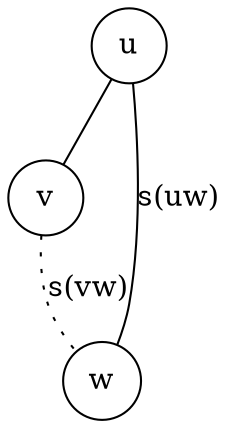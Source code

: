 graph g{
u [shape=circle];
v [shape=circle];
w [shape=circle];

u -- v;
u -- w [label = "s(uw)"];
v -- w [label = "s(vw)", style = dotted];
}